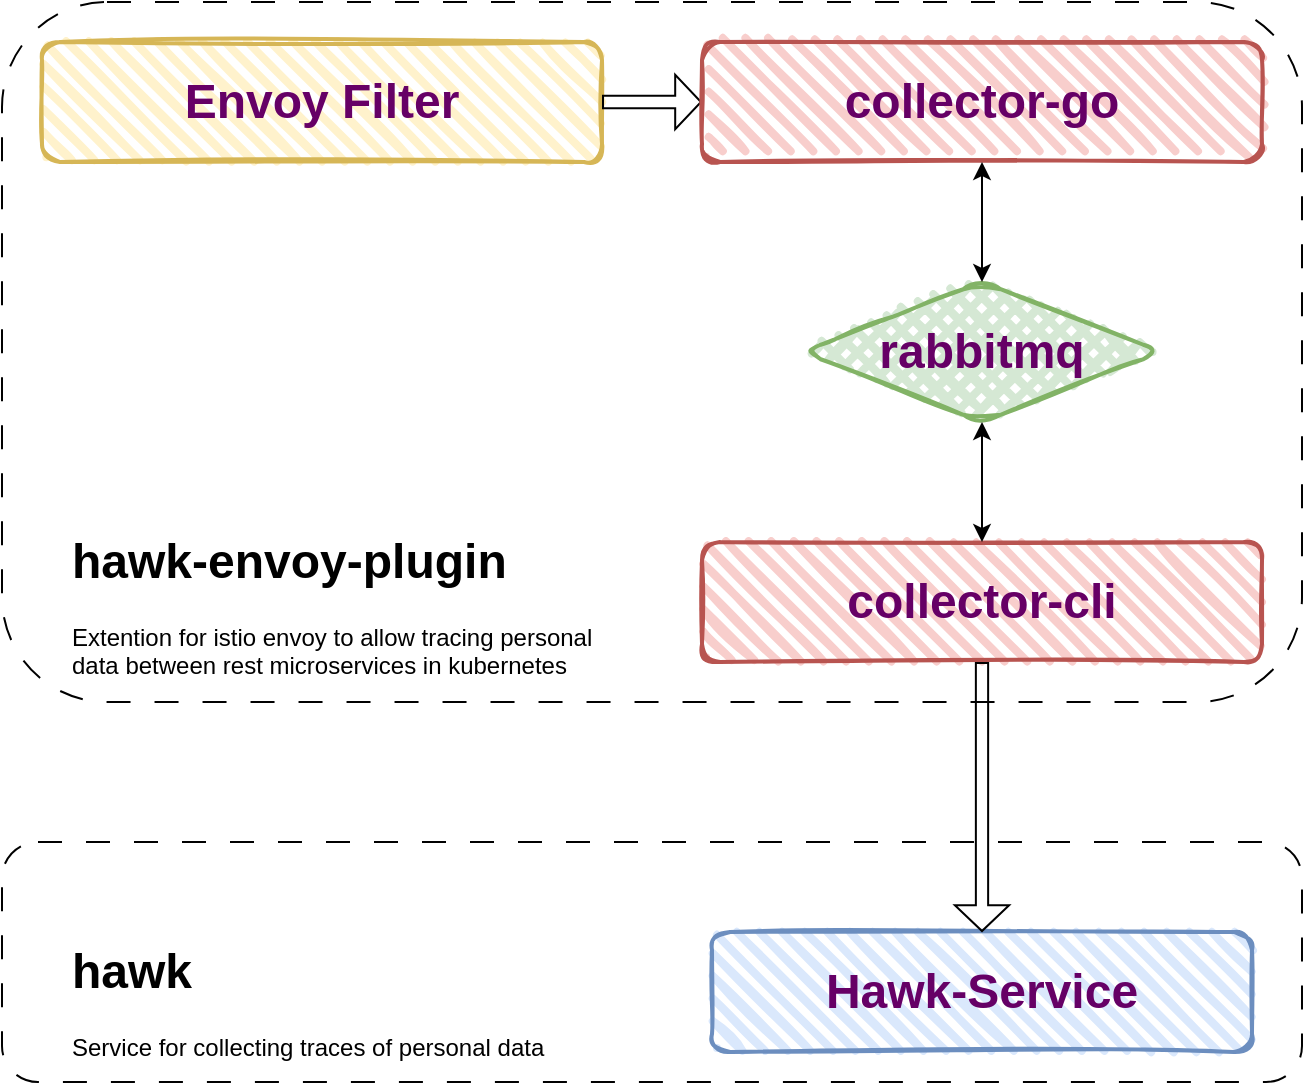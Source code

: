 <mxfile version="21.6.9" type="browser">
  <diagram name="Seite-1" id="8kuXxvjcDy6w4I1sC6yL">
    <mxGraphModel dx="2440" dy="1256" grid="1" gridSize="10" guides="1" tooltips="1" connect="1" arrows="1" fold="1" page="1" pageScale="1" pageWidth="827" pageHeight="1169" math="0" shadow="0">
      <root>
        <mxCell id="0" />
        <mxCell id="1" parent="0" />
        <mxCell id="FWUvMrQkgFRxplU0hNNj-13" value="" style="rounded=1;whiteSpace=wrap;html=1;fillColor=none;dashed=1;dashPattern=12 12;" parent="1" vertex="1">
          <mxGeometry width="650" height="350" as="geometry" />
        </mxCell>
        <mxCell id="FWUvMrQkgFRxplU0hNNj-1" value="&lt;h1&gt;&lt;font color=&quot;#660066&quot;&gt;Envoy Filter&lt;/font&gt;&lt;/h1&gt;" style="rounded=1;whiteSpace=wrap;html=1;strokeWidth=2;fillWeight=4;hachureGap=8;hachureAngle=45;fillColor=#fff2cc;sketch=1;shadow=0;glass=0;strokeColor=#d6b656;" parent="1" vertex="1">
          <mxGeometry x="20" y="20" width="280" height="60" as="geometry" />
        </mxCell>
        <mxCell id="FWUvMrQkgFRxplU0hNNj-2" value="" style="shape=flexArrow;endArrow=classic;html=1;rounded=0;exitX=1;exitY=0.5;exitDx=0;exitDy=0;entryX=0;entryY=0.5;entryDx=0;entryDy=0;width=6.129;endSize=3.968;" parent="1" source="FWUvMrQkgFRxplU0hNNj-1" target="FWUvMrQkgFRxplU0hNNj-5" edge="1">
          <mxGeometry width="50" height="50" relative="1" as="geometry">
            <mxPoint x="660" y="780" as="sourcePoint" />
            <mxPoint x="430" y="50" as="targetPoint" />
          </mxGeometry>
        </mxCell>
        <mxCell id="FWUvMrQkgFRxplU0hNNj-5" value="&lt;h1&gt;&lt;font color=&quot;#660066&quot;&gt;collector-go&lt;/font&gt;&lt;/h1&gt;" style="rounded=1;whiteSpace=wrap;html=1;strokeWidth=2;fillWeight=4;hachureGap=8;hachureAngle=45;fillColor=#f8cecc;sketch=1;shadow=0;glass=0;strokeColor=#b85450;" parent="1" vertex="1">
          <mxGeometry x="350" y="20" width="280" height="60" as="geometry" />
        </mxCell>
        <mxCell id="FWUvMrQkgFRxplU0hNNj-7" value="&lt;h1 style=&quot;border-color: var(--border-color);&quot;&gt;&lt;font style=&quot;border-color: var(--border-color);&quot; color=&quot;#660066&quot;&gt;rabbitmq&lt;/font&gt;&lt;/h1&gt;" style="rhombus;whiteSpace=wrap;html=1;strokeWidth=2;fillWeight=4;hachureGap=8;fillStyle=cross-hatch;fillColor=#d5e8d4;sketch=1;strokeColor=#82b366;rounded=1;hachureAngle=45;shadow=0;glass=0;" parent="1" vertex="1">
          <mxGeometry x="400" y="140" width="180" height="70" as="geometry" />
        </mxCell>
        <mxCell id="FWUvMrQkgFRxplU0hNNj-8" value="&lt;h1&gt;&lt;font color=&quot;#660066&quot;&gt;collector-cli&lt;/font&gt;&lt;/h1&gt;" style="rounded=1;whiteSpace=wrap;html=1;strokeWidth=2;fillWeight=4;hachureGap=8;hachureAngle=45;fillColor=#f8cecc;sketch=1;shadow=0;glass=0;strokeColor=#b85450;" parent="1" vertex="1">
          <mxGeometry x="350" y="270" width="280" height="60" as="geometry" />
        </mxCell>
        <mxCell id="FWUvMrQkgFRxplU0hNNj-9" value="&lt;h1&gt;&lt;font color=&quot;#660066&quot;&gt;Hawk-Service&lt;/font&gt;&lt;/h1&gt;" style="rounded=1;whiteSpace=wrap;html=1;strokeWidth=2;fillWeight=4;hachureGap=8;hachureAngle=45;fillColor=#dae8fc;sketch=1;shadow=0;glass=0;strokeColor=#6c8ebf;" parent="1" vertex="1">
          <mxGeometry x="355" y="465" width="270" height="60" as="geometry" />
        </mxCell>
        <mxCell id="FWUvMrQkgFRxplU0hNNj-10" value="" style="shape=flexArrow;endArrow=classic;html=1;rounded=0;entryX=0.5;entryY=0;entryDx=0;entryDy=0;width=6.129;endSize=3.968;" parent="1" target="FWUvMrQkgFRxplU0hNNj-9" edge="1">
          <mxGeometry width="50" height="50" relative="1" as="geometry">
            <mxPoint x="490" y="330" as="sourcePoint" />
            <mxPoint x="370" y="210" as="targetPoint" />
          </mxGeometry>
        </mxCell>
        <mxCell id="FWUvMrQkgFRxplU0hNNj-11" value="" style="endArrow=classic;startArrow=classic;html=1;rounded=0;entryX=0.5;entryY=1;entryDx=0;entryDy=0;exitX=0.5;exitY=0;exitDx=0;exitDy=0;" parent="1" source="FWUvMrQkgFRxplU0hNNj-8" target="FWUvMrQkgFRxplU0hNNj-7" edge="1">
          <mxGeometry width="50" height="50" relative="1" as="geometry">
            <mxPoint x="410" y="270" as="sourcePoint" />
            <mxPoint x="460" y="220" as="targetPoint" />
          </mxGeometry>
        </mxCell>
        <mxCell id="FWUvMrQkgFRxplU0hNNj-12" value="" style="endArrow=classic;startArrow=classic;html=1;rounded=0;entryX=0.5;entryY=0;entryDx=0;entryDy=0;exitX=0.5;exitY=1;exitDx=0;exitDy=0;" parent="1" source="FWUvMrQkgFRxplU0hNNj-5" target="FWUvMrQkgFRxplU0hNNj-7" edge="1">
          <mxGeometry width="50" height="50" relative="1" as="geometry">
            <mxPoint x="410" y="270" as="sourcePoint" />
            <mxPoint x="460" y="220" as="targetPoint" />
          </mxGeometry>
        </mxCell>
        <mxCell id="FWUvMrQkgFRxplU0hNNj-17" value="" style="rounded=1;whiteSpace=wrap;html=1;fillColor=none;dashed=1;dashPattern=12 12;" parent="1" vertex="1">
          <mxGeometry y="420" width="650" height="120" as="geometry" />
        </mxCell>
        <mxCell id="FWUvMrQkgFRxplU0hNNj-18" value="&lt;h1&gt;hawk-envoy-plugin&lt;/h1&gt;&lt;p&gt;Extention for istio envoy to allow tracing personal data between rest microservices in kubernetes&lt;/p&gt;" style="text;html=1;strokeColor=none;fillColor=none;spacing=5;spacingTop=-20;whiteSpace=wrap;overflow=hidden;rounded=0;" parent="1" vertex="1">
          <mxGeometry x="30" y="260" width="280" height="80" as="geometry" />
        </mxCell>
        <mxCell id="FWUvMrQkgFRxplU0hNNj-19" value="&lt;h1&gt;hawk&lt;/h1&gt;&lt;p&gt;Service for collecting traces of personal data&amp;nbsp;&lt;/p&gt;" style="text;html=1;strokeColor=none;fillColor=none;spacing=5;spacingTop=-20;whiteSpace=wrap;overflow=hidden;rounded=0;" parent="1" vertex="1">
          <mxGeometry x="30" y="465" width="280" height="65" as="geometry" />
        </mxCell>
      </root>
    </mxGraphModel>
  </diagram>
</mxfile>

